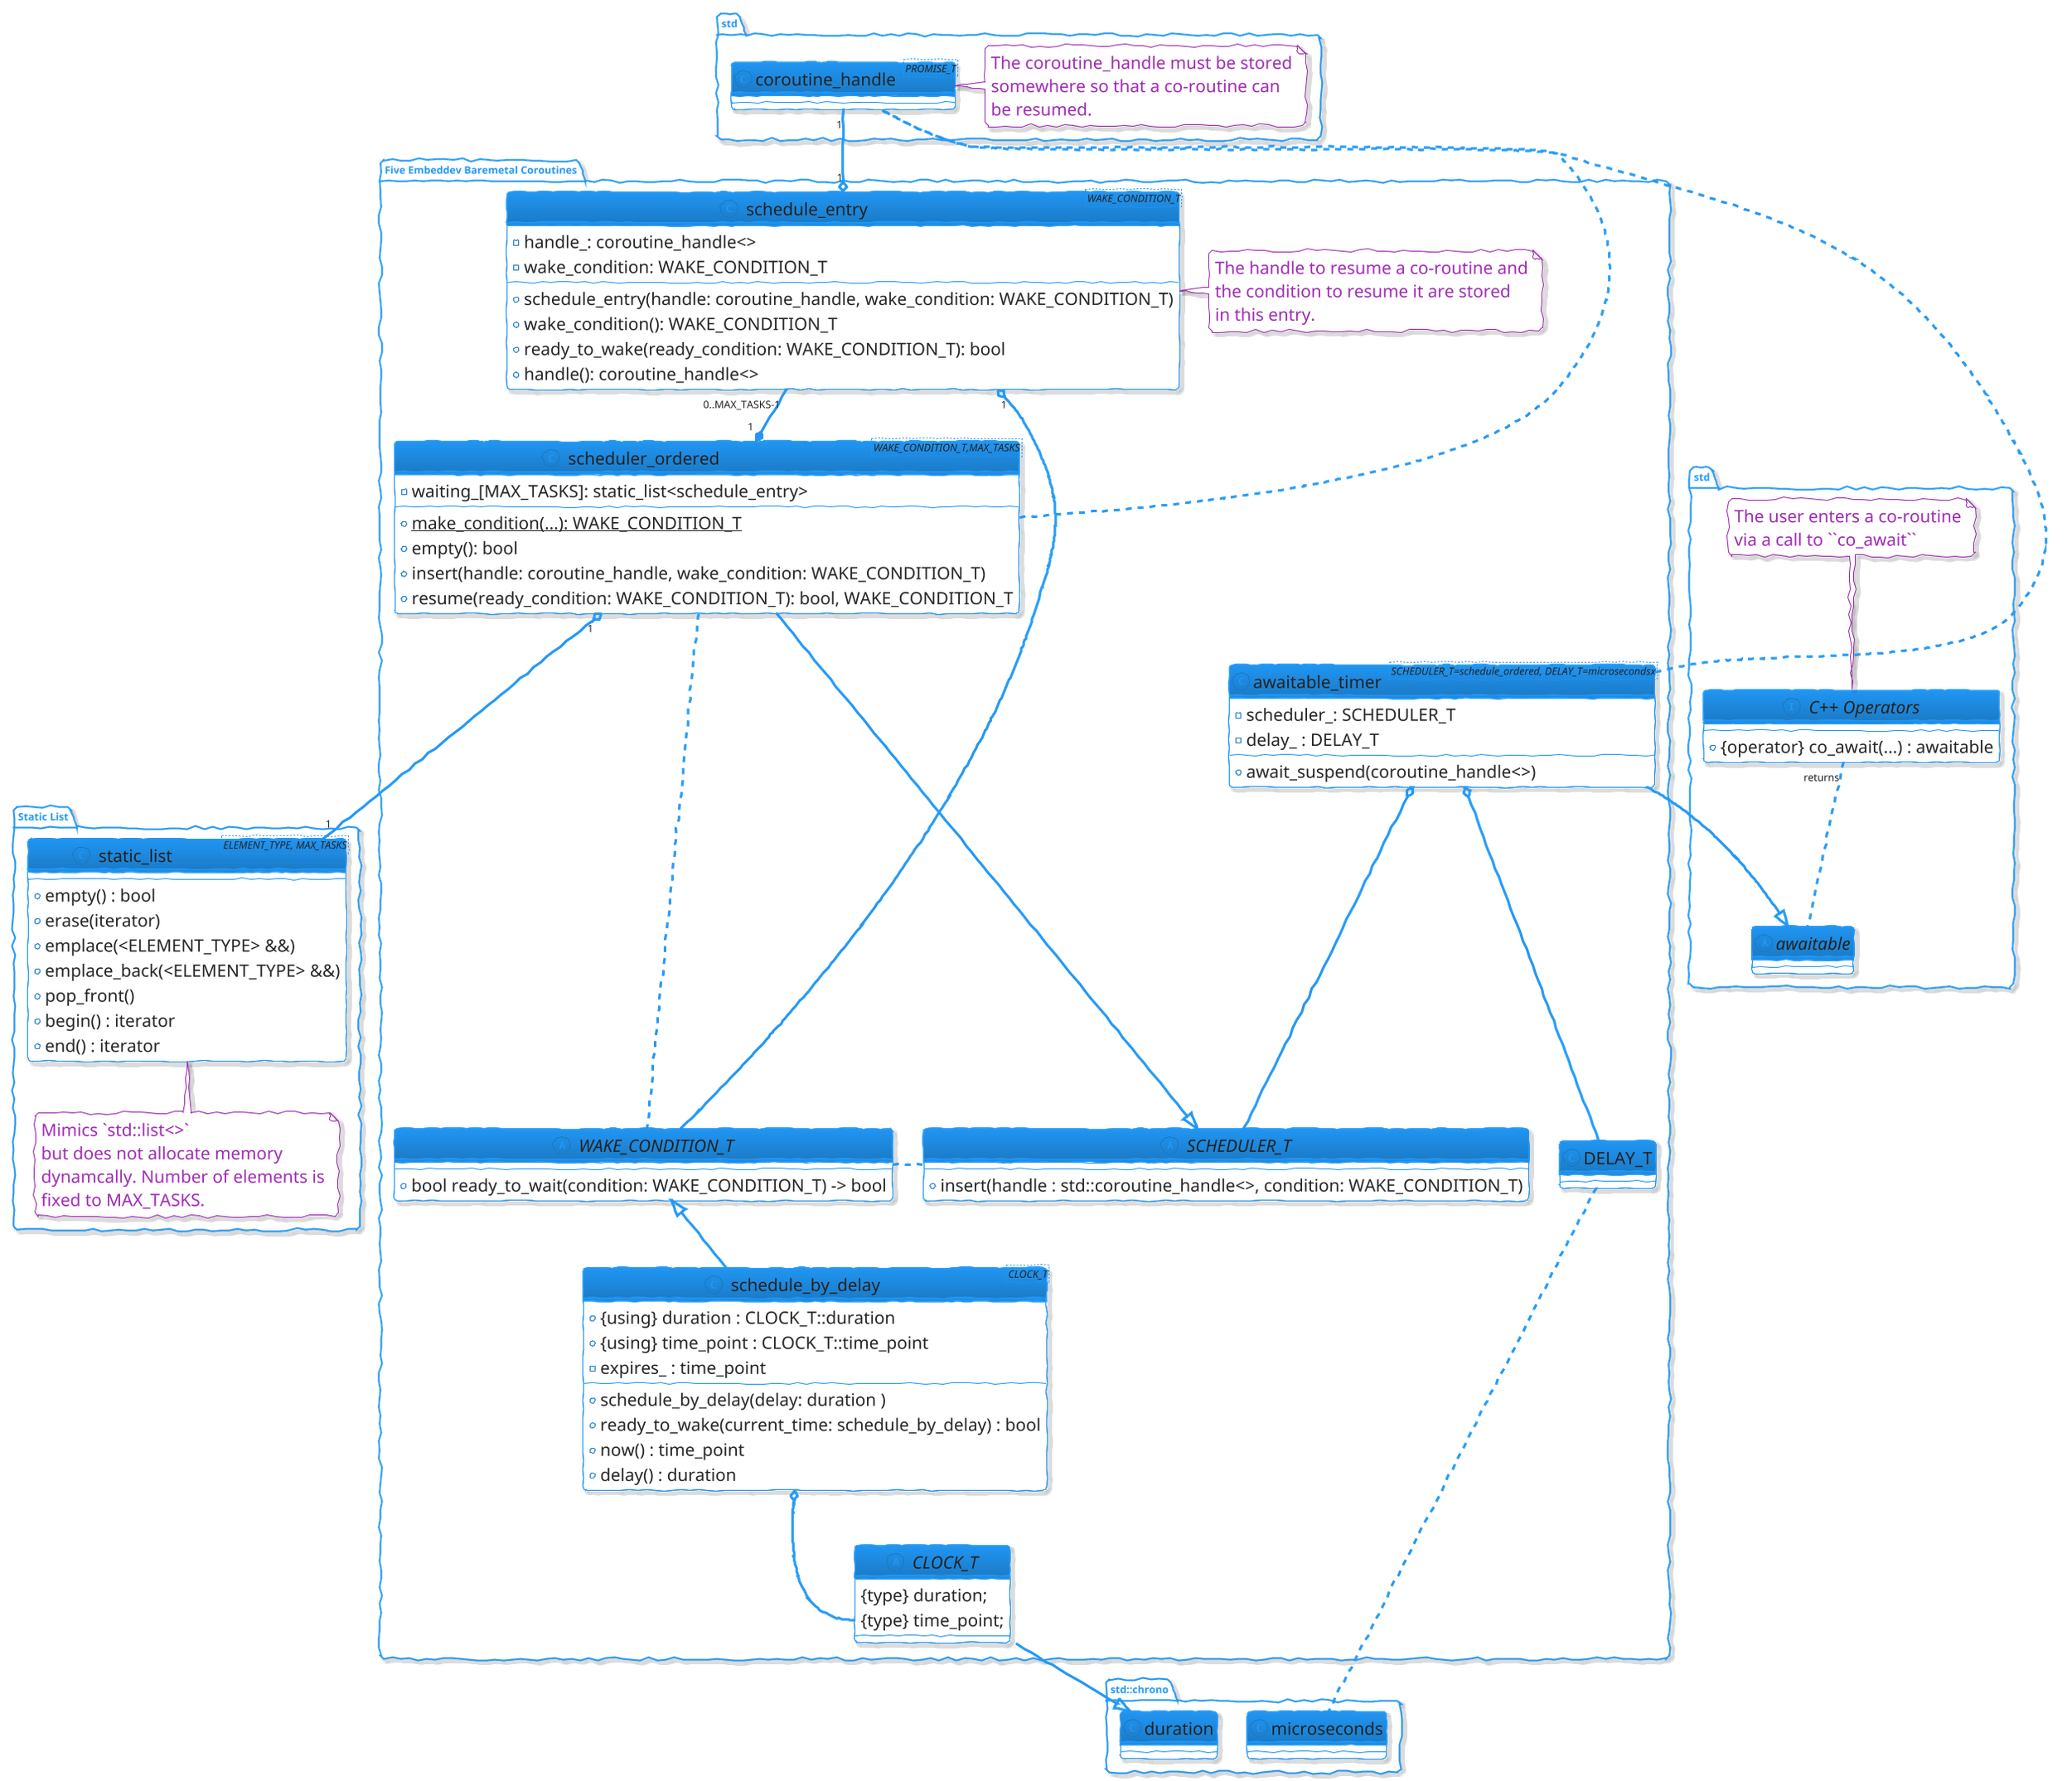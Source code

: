 @startuml
!theme materia-outline
skinparam handwritten true
skinparam Padding 1
skinparam ClassAttributeFontSize 20
skinparam ClassFontSize 20
skinparam NoteFontSize 20

package "std" as std1 {
    class coroutine_handle<PROMISE_T>

    note right of coroutine_handle
         The coroutine_handle must be stored
         somewhere so that a co-routine can
         be resumed.
    end note

}

package "std" as std2 {


    interface "C++ Operators" as co_await_lang {
       +{operator} co_await(...) : awaitable
    }

    co_await_lang "returns" .- awaitable

    abstract "C++ Coroutine Awaitable" as awaitable

    note top of co_await_lang
         The user enters a co-routine
         via a call to ``co_await``
    end note


}

package "Static List" {
    class static_list<ELEMENT_TYPE, MAX_TASKS> {
        +empty() : bool
     + erase(iterator)
     + emplace(<ELEMENT_TYPE> &&)
     + emplace_back(<ELEMENT_TYPE> &&)
     + pop_front()
     + begin() : iterator
     + end() : iterator
    }
    note bottom of static_list
    Mimics `std::list<>`
    but does not allocate memory
    dynamcally. Number of elements is
    fixed to MAX_TASKS.
    end note
}


package "std::chrono" {
   class duration
   class microseconds
}



package "Five Embeddev Baremetal Coroutines" {


    abstract CLOCK_T {
        {type} duration;
        {type} time_point;
    }

    abstract WAKE_CONDITION_T {
        +bool ready_to_wait(condition: WAKE_CONDITION_T) -> bool
    }

    abstract SCHEDULER_T {
       + insert(handle : std::coroutine_handle<>, condition: WAKE_CONDITION_T)
    }
    SCHEDULER_T .-left- WAKE_CONDITION_T

    duration <|--- CLOCK_T

    class schedule_by_delay<CLOCK_T> {
       +{using} duration : CLOCK_T::duration
       +{using} time_point : CLOCK_T::time_point
       +schedule_by_delay(delay: duration )
       +ready_to_wake(current_time: schedule_by_delay) : bool
       +now() : time_point
       +delay() : duration
       -expires_ : time_point
    }

    WAKE_CONDITION_T  <|-down- schedule_by_delay
    schedule_by_delay o-- CLOCK_T::time_point

    class schedule_entry<WAKE_CONDITION_T> {
        +schedule_entry(handle: coroutine_handle, wake_condition: WAKE_CONDITION_T)
        +wake_condition(): WAKE_CONDITION_T
        +ready_to_wake(ready_condition: WAKE_CONDITION_T): bool
        +handle(): coroutine_handle<>
        -handle_: coroutine_handle<>
        -wake_condition: WAKE_CONDITION_T
    }

    note right of schedule_entry
        The handle to resume a co-routine and
        the condition to resume it are stored
        in this entry.
    end note


    coroutine_handle "1" -down-o "1"  schedule_entry
    schedule_entry "1" o--  WAKE_CONDITION_T

    class scheduler_ordered<WAKE_CONDITION_T,MAX_TASKS>  {
        +{static} make_condition(...): WAKE_CONDITION_T
        +empty(): bool
        +insert(handle: coroutine_handle, wake_condition: WAKE_CONDITION_T)
        +resume(ready_condition: WAKE_CONDITION_T): bool, WAKE_CONDITION_T
        -waiting_[MAX_TASKS]: static_list<schedule_entry>
    }
    SCHEDULER_T <|-up- scheduler_ordered
    scheduler_ordered .-down-- WAKE_CONDITION_T
    scheduler_ordered "1" o-down-- "1" static_list
    scheduler_ordered "  1  " *-up- "0..MAX_TASKS-1" schedule_entry
    scheduler_ordered .-[norank]-- coroutine_handle


    class awaitable_timer<SCHEDULER_T=schedule_ordered, DELAY_T=microsecondsx> {
       + await_suspend(coroutine_handle<>)
       - scheduler_: SCHEDULER_T
       - delay_ : DELAY_T
    }


    awaitable_timer o-down-- SCHEDULER_T
    awaitable_timer o--- DELAY_T
    awaitable_timer .-[norank]-- coroutine_handle
    awaitable <|-up- awaitable_timer


    DELAY_T .--- microseconds

}

@enduml

